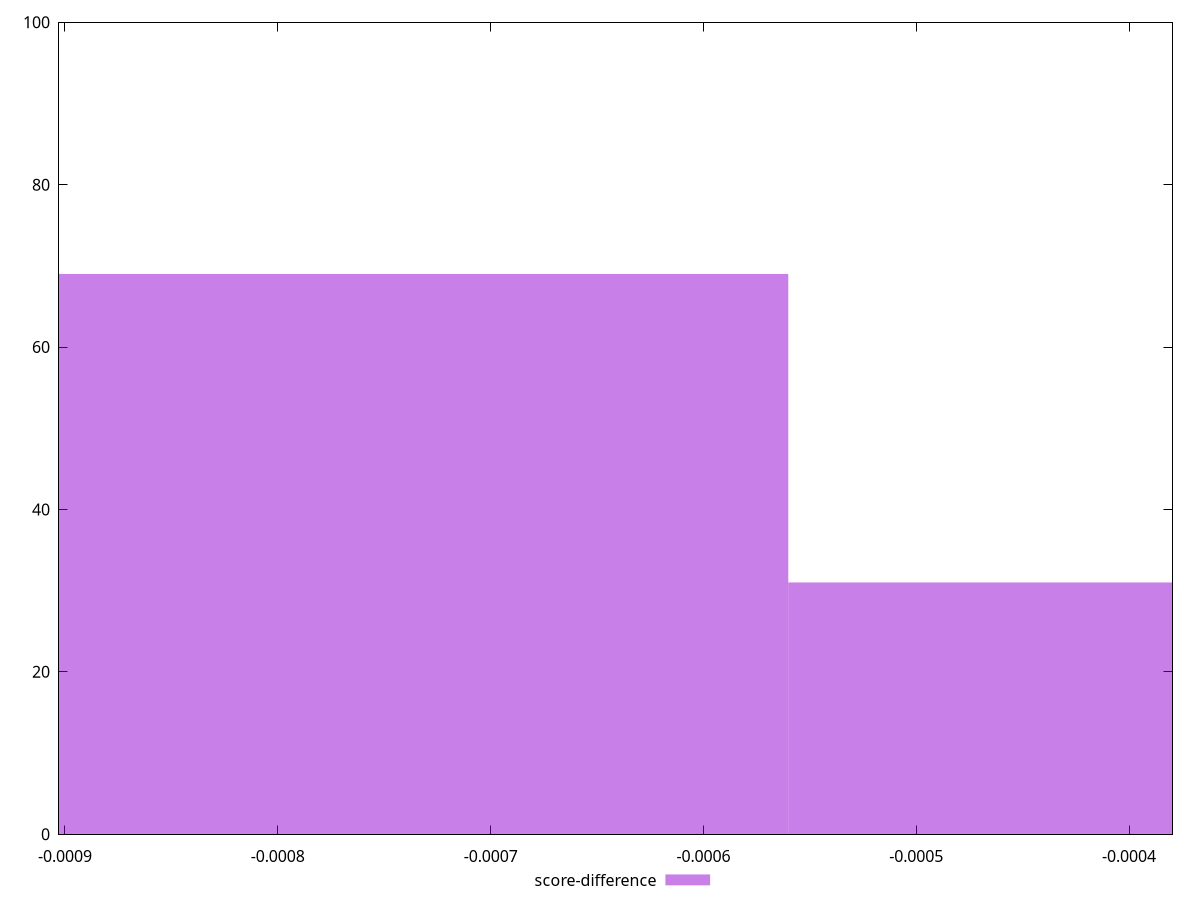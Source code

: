 reset

$scoreDifference <<EOF
-0.000746861377096067 69
-0.0003734306885480335 31
EOF

set key outside below
set boxwidth 0.0003734306885480335
set xrange [-0.0009028131374930609:-0.000379603721036445]
set yrange [0:100]
set trange [0:100]
set style fill transparent solid 0.5 noborder
set terminal svg size 640, 490 enhanced background rgb 'white'
set output "reprap/uses-long-cache-ttl/samples/pages/score-difference/histogram.svg"

plot $scoreDifference title "score-difference" with boxes

reset
